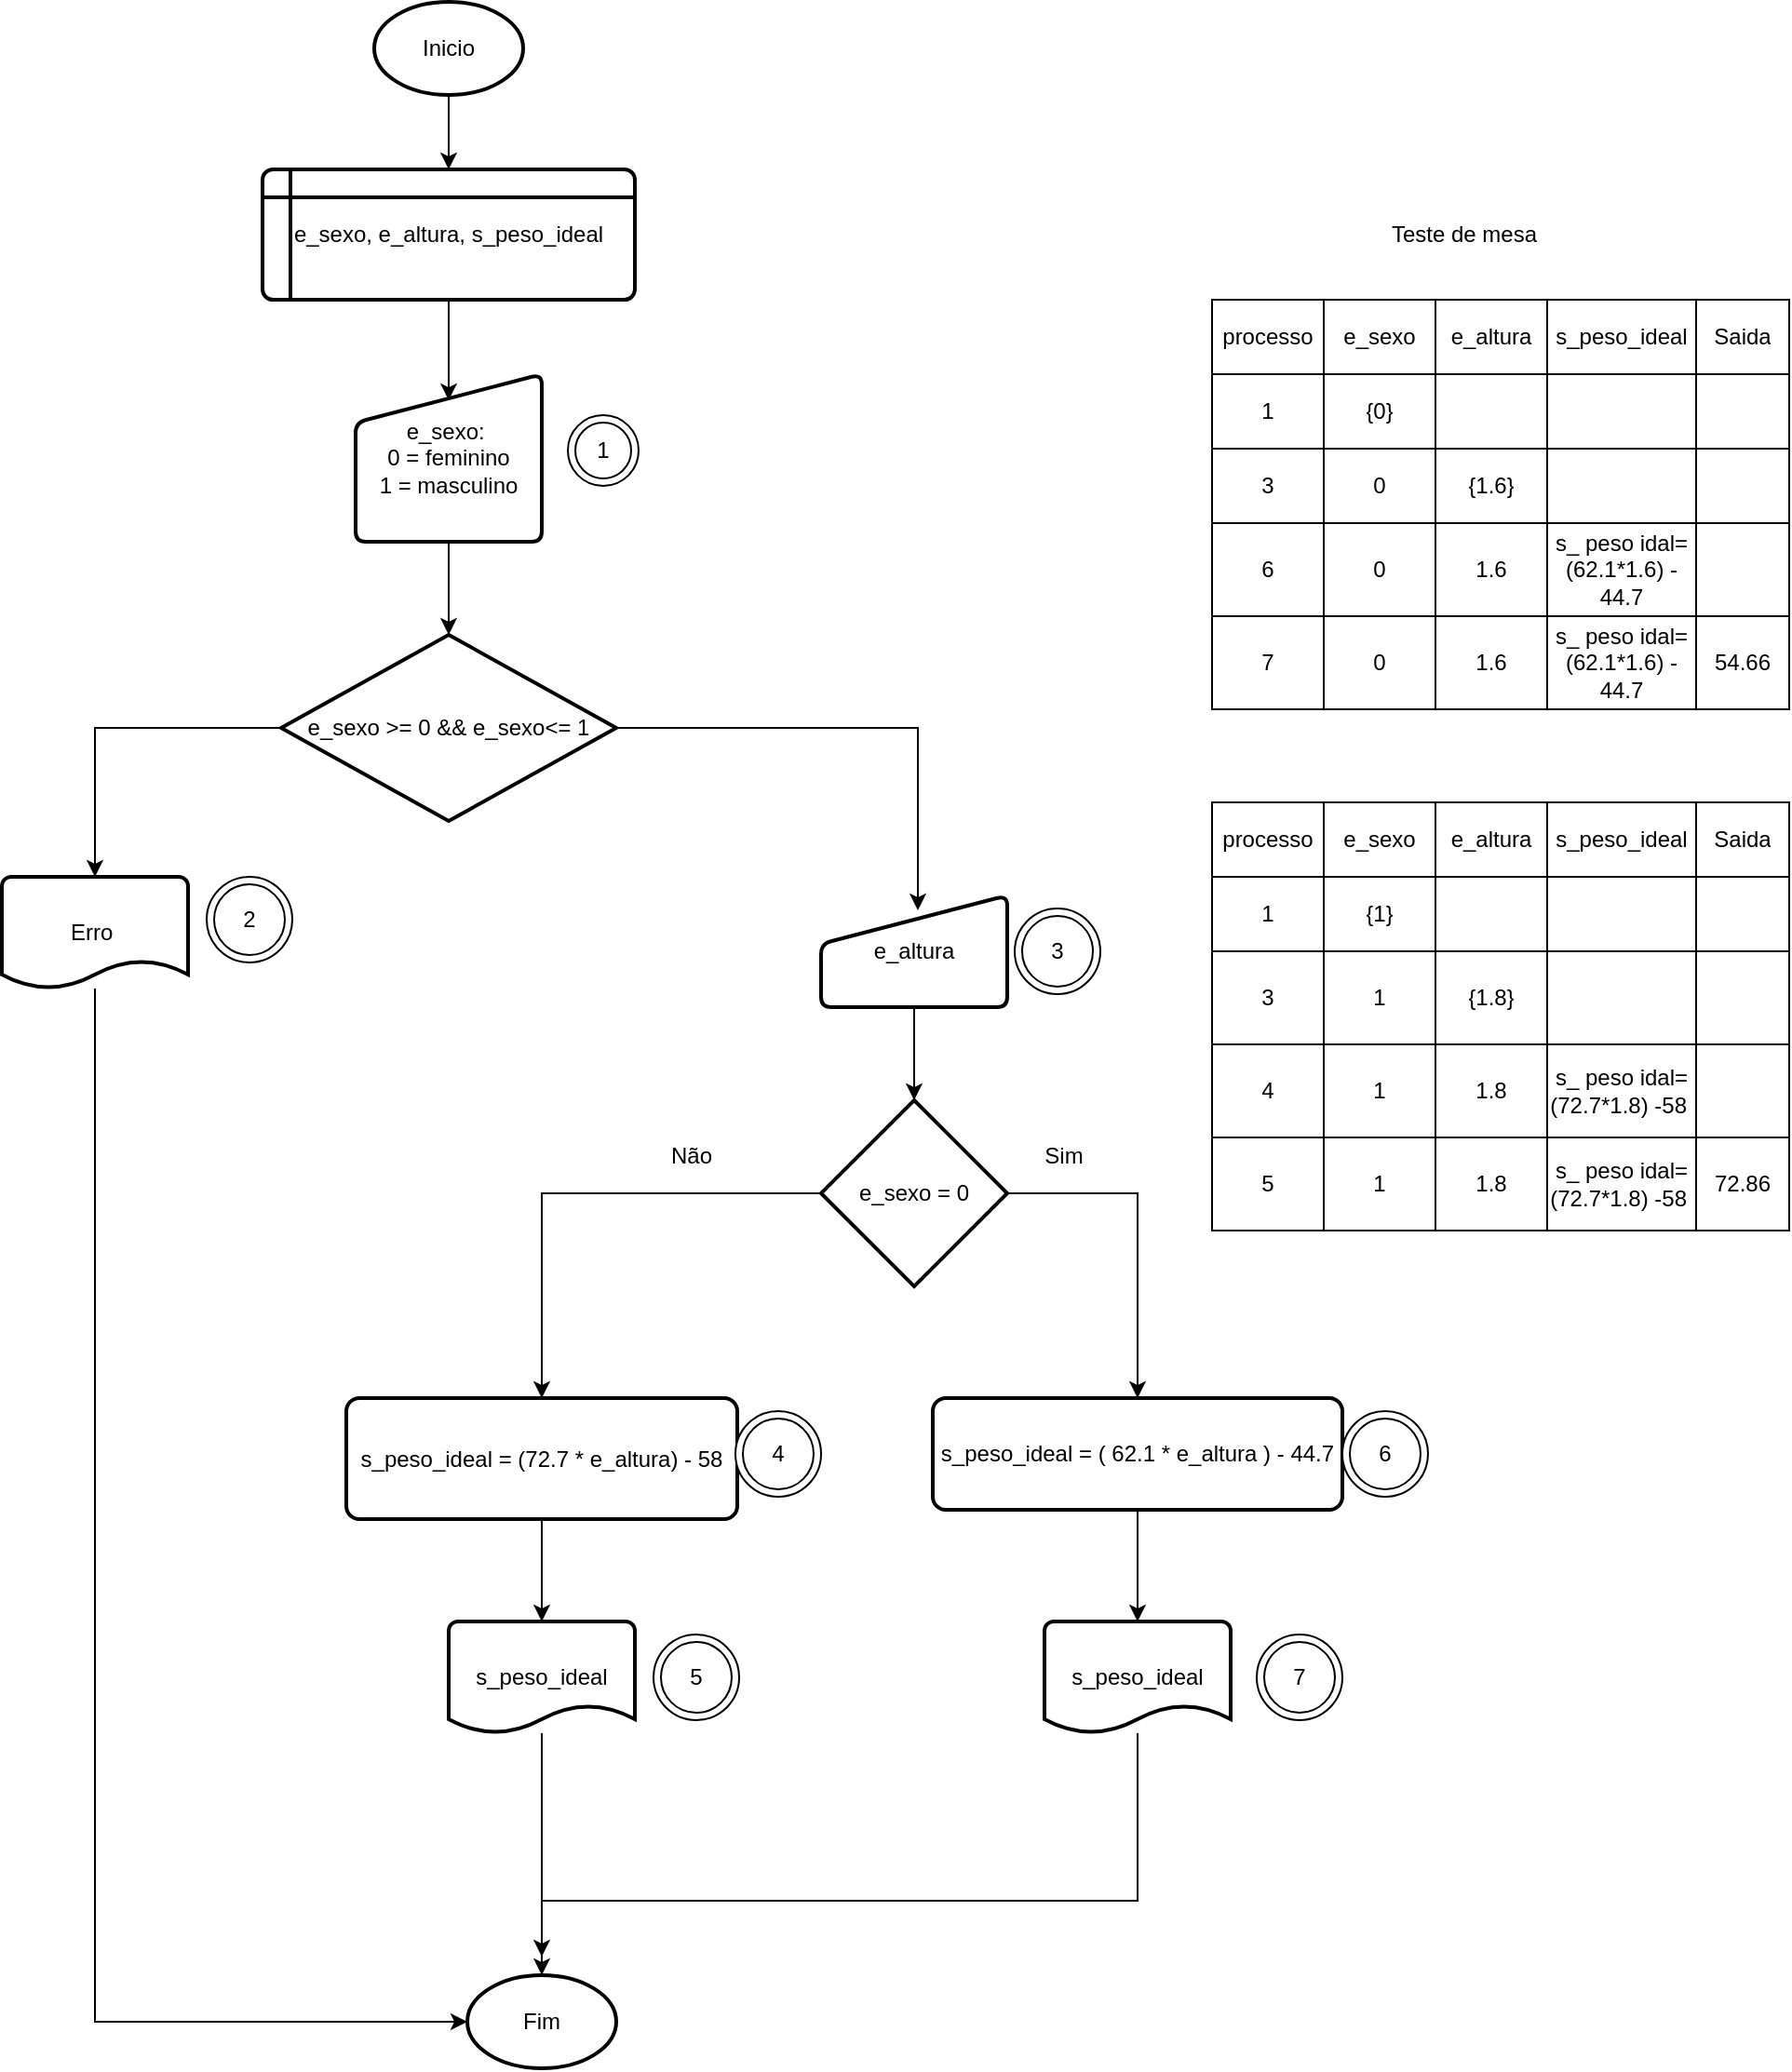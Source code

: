 <mxfile version="14.4.9" type="google"><diagram id="Y1JjXTAUffBN0IYpV8a0" name="Page-1"><mxGraphModel dx="782" dy="482" grid="1" gridSize="10" guides="1" tooltips="1" connect="1" arrows="1" fold="1" page="1" pageScale="1" pageWidth="827" pageHeight="1169" math="0" shadow="0"><root><mxCell id="0"/><mxCell id="1" parent="0"/><mxCell id="H_DdMYVCtJg5OXhMy3rH-3" style="edgeStyle=orthogonalEdgeStyle;rounded=0;orthogonalLoop=1;jettySize=auto;html=1;entryX=0.5;entryY=0;entryDx=0;entryDy=0;" parent="1" source="H_DdMYVCtJg5OXhMy3rH-1" target="H_DdMYVCtJg5OXhMy3rH-2" edge="1"><mxGeometry relative="1" as="geometry"/></mxCell><mxCell id="H_DdMYVCtJg5OXhMy3rH-1" value="&lt;font style=&quot;vertical-align: inherit&quot;&gt;&lt;font style=&quot;vertical-align: inherit&quot;&gt;Inicio&lt;/font&gt;&lt;/font&gt;" style="strokeWidth=2;html=1;shape=mxgraph.flowchart.start_1;whiteSpace=wrap;" parent="1" vertex="1"><mxGeometry x="230" y="20" width="80" height="50" as="geometry"/></mxCell><mxCell id="H_DdMYVCtJg5OXhMy3rH-24" style="edgeStyle=orthogonalEdgeStyle;rounded=0;orthogonalLoop=1;jettySize=auto;html=1;entryX=0.5;entryY=0.156;entryDx=0;entryDy=0;entryPerimeter=0;" parent="1" source="H_DdMYVCtJg5OXhMy3rH-2" target="H_DdMYVCtJg5OXhMy3rH-4" edge="1"><mxGeometry relative="1" as="geometry"/></mxCell><mxCell id="H_DdMYVCtJg5OXhMy3rH-2" value="&lt;font style=&quot;vertical-align: inherit&quot;&gt;&lt;font style=&quot;vertical-align: inherit&quot;&gt;e_sexo, e_altura, s_peso_ideal&lt;/font&gt;&lt;/font&gt;" style="shape=internalStorage;whiteSpace=wrap;html=1;dx=15;dy=15;rounded=1;arcSize=8;strokeWidth=2;" parent="1" vertex="1"><mxGeometry x="170" y="110" width="200" height="70" as="geometry"/></mxCell><mxCell id="H_DdMYVCtJg5OXhMy3rH-25" style="edgeStyle=orthogonalEdgeStyle;rounded=0;orthogonalLoop=1;jettySize=auto;html=1;entryX=0.5;entryY=0;entryDx=0;entryDy=0;entryPerimeter=0;" parent="1" source="H_DdMYVCtJg5OXhMy3rH-4" target="H_DdMYVCtJg5OXhMy3rH-7" edge="1"><mxGeometry relative="1" as="geometry"/></mxCell><mxCell id="H_DdMYVCtJg5OXhMy3rH-4" value="&lt;font style=&quot;vertical-align: inherit&quot;&gt;&lt;font style=&quot;vertical-align: inherit&quot;&gt;&lt;font style=&quot;vertical-align: inherit&quot;&gt;&lt;font style=&quot;vertical-align: inherit&quot;&gt;&lt;font style=&quot;vertical-align: inherit&quot;&gt;&lt;font style=&quot;vertical-align: inherit&quot;&gt;e_sexo:&amp;nbsp;&lt;br&gt;0 = feminino&lt;br&gt;1 = masculino&lt;br&gt;&lt;/font&gt;&lt;/font&gt;&lt;/font&gt;&lt;/font&gt;&lt;/font&gt;&lt;/font&gt;" style="html=1;strokeWidth=2;shape=manualInput;whiteSpace=wrap;rounded=1;size=26;arcSize=11;" parent="1" vertex="1"><mxGeometry x="220" y="220" width="100" height="90" as="geometry"/></mxCell><mxCell id="H_DdMYVCtJg5OXhMy3rH-11" style="edgeStyle=orthogonalEdgeStyle;rounded=0;orthogonalLoop=1;jettySize=auto;html=1;entryX=0.52;entryY=0.133;entryDx=0;entryDy=0;entryPerimeter=0;" parent="1" source="H_DdMYVCtJg5OXhMy3rH-7" target="H_DdMYVCtJg5OXhMy3rH-10" edge="1"><mxGeometry relative="1" as="geometry"/></mxCell><mxCell id="H_DdMYVCtJg5OXhMy3rH-26" style="edgeStyle=orthogonalEdgeStyle;rounded=0;orthogonalLoop=1;jettySize=auto;html=1;entryX=0.5;entryY=0;entryDx=0;entryDy=0;entryPerimeter=0;" parent="1" source="H_DdMYVCtJg5OXhMy3rH-7" target="H_DdMYVCtJg5OXhMy3rH-15" edge="1"><mxGeometry relative="1" as="geometry"/></mxCell><mxCell id="H_DdMYVCtJg5OXhMy3rH-7" value="&lt;font style=&quot;vertical-align: inherit&quot;&gt;&lt;font style=&quot;vertical-align: inherit&quot;&gt;e_sexo &amp;gt;= 0 &amp;amp;&amp;amp; e_sexo&amp;lt;= 1&lt;/font&gt;&lt;/font&gt;" style="strokeWidth=2;html=1;shape=mxgraph.flowchart.decision;whiteSpace=wrap;" parent="1" vertex="1"><mxGeometry x="180" y="360" width="180" height="100" as="geometry"/></mxCell><mxCell id="H_DdMYVCtJg5OXhMy3rH-20" style="edgeStyle=orthogonalEdgeStyle;rounded=0;orthogonalLoop=1;jettySize=auto;html=1;entryX=0.5;entryY=0;entryDx=0;entryDy=0;entryPerimeter=0;" parent="1" source="H_DdMYVCtJg5OXhMy3rH-10" target="H_DdMYVCtJg5OXhMy3rH-19" edge="1"><mxGeometry relative="1" as="geometry"/></mxCell><mxCell id="H_DdMYVCtJg5OXhMy3rH-10" value="&lt;font style=&quot;vertical-align: inherit&quot;&gt;&lt;font style=&quot;vertical-align: inherit&quot;&gt;e_altura&lt;/font&gt;&lt;/font&gt;" style="html=1;strokeWidth=2;shape=manualInput;whiteSpace=wrap;rounded=1;size=26;arcSize=11;" parent="1" vertex="1"><mxGeometry x="470" y="500" width="100" height="60" as="geometry"/></mxCell><mxCell id="H_DdMYVCtJg5OXhMy3rH-12" value="&lt;font style=&quot;vertical-align: inherit&quot;&gt;&lt;font style=&quot;vertical-align: inherit&quot;&gt;Sim&lt;/font&gt;&lt;/font&gt;" style="text;html=1;align=center;verticalAlign=middle;resizable=0;points=[];autosize=1;" parent="1" vertex="1"><mxGeometry x="580" y="630" width="40" height="20" as="geometry"/></mxCell><mxCell id="H_DdMYVCtJg5OXhMy3rH-17" style="edgeStyle=orthogonalEdgeStyle;rounded=0;orthogonalLoop=1;jettySize=auto;html=1;entryX=0;entryY=0.5;entryDx=0;entryDy=0;entryPerimeter=0;" parent="1" source="H_DdMYVCtJg5OXhMy3rH-15" target="H_DdMYVCtJg5OXhMy3rH-16" edge="1"><mxGeometry relative="1" as="geometry"><Array as="points"><mxPoint x="80" y="1105"/></Array></mxGeometry></mxCell><mxCell id="H_DdMYVCtJg5OXhMy3rH-15" value="&lt;font style=&quot;vertical-align: inherit&quot;&gt;&lt;font style=&quot;vertical-align: inherit&quot;&gt;Erro&amp;nbsp;&lt;/font&gt;&lt;/font&gt;" style="strokeWidth=2;html=1;shape=mxgraph.flowchart.document2;whiteSpace=wrap;size=0.25;" parent="1" vertex="1"><mxGeometry x="30" y="490" width="100" height="60" as="geometry"/></mxCell><mxCell id="H_DdMYVCtJg5OXhMy3rH-16" value="&lt;font style=&quot;vertical-align: inherit&quot;&gt;&lt;font style=&quot;vertical-align: inherit&quot;&gt;Fim&lt;/font&gt;&lt;/font&gt;" style="strokeWidth=2;html=1;shape=mxgraph.flowchart.start_1;whiteSpace=wrap;" parent="1" vertex="1"><mxGeometry x="280" y="1080" width="80" height="50" as="geometry"/></mxCell><mxCell id="H_DdMYVCtJg5OXhMy3rH-23" style="edgeStyle=orthogonalEdgeStyle;rounded=0;orthogonalLoop=1;jettySize=auto;html=1;" parent="1" source="H_DdMYVCtJg5OXhMy3rH-18" target="H_DdMYVCtJg5OXhMy3rH-22" edge="1"><mxGeometry relative="1" as="geometry"/></mxCell><mxCell id="H_DdMYVCtJg5OXhMy3rH-18" value="&lt;font style=&quot;vertical-align: inherit&quot;&gt;&lt;font style=&quot;vertical-align: inherit&quot;&gt;s_peso_ideal = ( 62.1 * e_altura ) - 44.7&lt;/font&gt;&lt;/font&gt;" style="rounded=1;whiteSpace=wrap;html=1;absoluteArcSize=1;arcSize=14;strokeWidth=2;" parent="1" vertex="1"><mxGeometry x="530" y="770" width="220" height="60" as="geometry"/></mxCell><mxCell id="H_DdMYVCtJg5OXhMy3rH-21" style="edgeStyle=orthogonalEdgeStyle;rounded=0;orthogonalLoop=1;jettySize=auto;html=1;entryX=0.5;entryY=0;entryDx=0;entryDy=0;" parent="1" source="H_DdMYVCtJg5OXhMy3rH-19" target="H_DdMYVCtJg5OXhMy3rH-18" edge="1"><mxGeometry relative="1" as="geometry"><Array as="points"><mxPoint x="640" y="660"/></Array></mxGeometry></mxCell><mxCell id="H_DdMYVCtJg5OXhMy3rH-29" style="edgeStyle=orthogonalEdgeStyle;rounded=0;orthogonalLoop=1;jettySize=auto;html=1;" parent="1" source="H_DdMYVCtJg5OXhMy3rH-19" target="H_DdMYVCtJg5OXhMy3rH-28" edge="1"><mxGeometry relative="1" as="geometry"/></mxCell><mxCell id="H_DdMYVCtJg5OXhMy3rH-19" value="&lt;font style=&quot;vertical-align: inherit&quot;&gt;&lt;font style=&quot;vertical-align: inherit&quot;&gt;e_sexo = 0&lt;/font&gt;&lt;/font&gt;" style="strokeWidth=2;html=1;shape=mxgraph.flowchart.decision;whiteSpace=wrap;" parent="1" vertex="1"><mxGeometry x="470" y="610" width="100" height="100" as="geometry"/></mxCell><mxCell id="H_DdMYVCtJg5OXhMy3rH-27" style="edgeStyle=orthogonalEdgeStyle;rounded=0;orthogonalLoop=1;jettySize=auto;html=1;entryX=0.5;entryY=0;entryDx=0;entryDy=0;entryPerimeter=0;" parent="1" source="H_DdMYVCtJg5OXhMy3rH-22" target="H_DdMYVCtJg5OXhMy3rH-16" edge="1"><mxGeometry relative="1" as="geometry"><Array as="points"><mxPoint x="640" y="1040"/><mxPoint x="320" y="1040"/></Array></mxGeometry></mxCell><mxCell id="H_DdMYVCtJg5OXhMy3rH-22" value="&lt;font style=&quot;vertical-align: inherit&quot;&gt;&lt;font style=&quot;vertical-align: inherit&quot;&gt;s_peso_ideal&lt;/font&gt;&lt;/font&gt;" style="strokeWidth=2;html=1;shape=mxgraph.flowchart.document2;whiteSpace=wrap;size=0.25;" parent="1" vertex="1"><mxGeometry x="590" y="890" width="100" height="60" as="geometry"/></mxCell><mxCell id="H_DdMYVCtJg5OXhMy3rH-31" style="edgeStyle=orthogonalEdgeStyle;rounded=0;orthogonalLoop=1;jettySize=auto;html=1;" parent="1" source="H_DdMYVCtJg5OXhMy3rH-28" target="H_DdMYVCtJg5OXhMy3rH-30" edge="1"><mxGeometry relative="1" as="geometry"/></mxCell><mxCell id="H_DdMYVCtJg5OXhMy3rH-28" value="&lt;font style=&quot;vertical-align: inherit&quot;&gt;&lt;font style=&quot;vertical-align: inherit&quot;&gt;s_peso_ideal = (72.7 * e_altura) - 58&lt;/font&gt;&lt;/font&gt;" style="rounded=1;whiteSpace=wrap;html=1;absoluteArcSize=1;arcSize=14;strokeWidth=2;" parent="1" vertex="1"><mxGeometry x="215" y="770" width="210" height="65" as="geometry"/></mxCell><mxCell id="H_DdMYVCtJg5OXhMy3rH-32" style="edgeStyle=orthogonalEdgeStyle;rounded=0;orthogonalLoop=1;jettySize=auto;html=1;" parent="1" source="H_DdMYVCtJg5OXhMy3rH-30" edge="1"><mxGeometry relative="1" as="geometry"><mxPoint x="320" y="1070" as="targetPoint"/></mxGeometry></mxCell><mxCell id="H_DdMYVCtJg5OXhMy3rH-30" value="&lt;font style=&quot;vertical-align: inherit&quot;&gt;&lt;font style=&quot;vertical-align: inherit&quot;&gt;s_peso_ideal&lt;/font&gt;&lt;/font&gt;" style="strokeWidth=2;html=1;shape=mxgraph.flowchart.document2;whiteSpace=wrap;size=0.25;" parent="1" vertex="1"><mxGeometry x="270" y="890" width="100" height="60" as="geometry"/></mxCell><mxCell id="H_DdMYVCtJg5OXhMy3rH-33" value="&lt;font style=&quot;vertical-align: inherit&quot;&gt;&lt;font style=&quot;vertical-align: inherit&quot;&gt;1&lt;/font&gt;&lt;/font&gt;" style="ellipse;shape=doubleEllipse;whiteSpace=wrap;html=1;aspect=fixed;" parent="1" vertex="1"><mxGeometry x="334" y="242" width="38" height="38" as="geometry"/></mxCell><mxCell id="H_DdMYVCtJg5OXhMy3rH-34" value="&lt;font style=&quot;vertical-align: inherit&quot;&gt;&lt;font style=&quot;vertical-align: inherit&quot;&gt;2&lt;/font&gt;&lt;/font&gt;" style="ellipse;shape=doubleEllipse;whiteSpace=wrap;html=1;aspect=fixed;" parent="1" vertex="1"><mxGeometry x="140" y="490" width="46" height="46" as="geometry"/></mxCell><mxCell id="H_DdMYVCtJg5OXhMy3rH-35" value="&lt;font style=&quot;vertical-align: inherit&quot;&gt;&lt;font style=&quot;vertical-align: inherit&quot;&gt;3&lt;/font&gt;&lt;/font&gt;" style="ellipse;shape=doubleEllipse;whiteSpace=wrap;html=1;aspect=fixed;" parent="1" vertex="1"><mxGeometry x="574" y="507" width="46" height="46" as="geometry"/></mxCell><mxCell id="H_DdMYVCtJg5OXhMy3rH-36" value="&lt;font style=&quot;vertical-align: inherit&quot;&gt;&lt;font style=&quot;vertical-align: inherit&quot;&gt;4&lt;/font&gt;&lt;/font&gt;" style="ellipse;shape=doubleEllipse;whiteSpace=wrap;html=1;aspect=fixed;" parent="1" vertex="1"><mxGeometry x="424" y="777" width="46" height="46" as="geometry"/></mxCell><mxCell id="H_DdMYVCtJg5OXhMy3rH-37" value="&lt;font style=&quot;vertical-align: inherit&quot;&gt;&lt;font style=&quot;vertical-align: inherit&quot;&gt;6&lt;/font&gt;&lt;/font&gt;" style="ellipse;shape=doubleEllipse;whiteSpace=wrap;html=1;aspect=fixed;" parent="1" vertex="1"><mxGeometry x="750" y="777" width="46" height="46" as="geometry"/></mxCell><mxCell id="H_DdMYVCtJg5OXhMy3rH-38" value="7" style="ellipse;shape=doubleEllipse;whiteSpace=wrap;html=1;aspect=fixed;" parent="1" vertex="1"><mxGeometry x="704" y="897" width="46" height="46" as="geometry"/></mxCell><mxCell id="H_DdMYVCtJg5OXhMy3rH-39" value="&lt;font style=&quot;vertical-align: inherit&quot;&gt;&lt;font style=&quot;vertical-align: inherit&quot;&gt;5&lt;/font&gt;&lt;/font&gt;" style="ellipse;shape=doubleEllipse;whiteSpace=wrap;html=1;aspect=fixed;" parent="1" vertex="1"><mxGeometry x="380" y="897" width="46" height="46" as="geometry"/></mxCell><mxCell id="H_DdMYVCtJg5OXhMy3rH-40" value="" style="shape=table;html=1;whiteSpace=wrap;startSize=0;container=1;collapsible=0;childLayout=tableLayout;" parent="1" vertex="1"><mxGeometry x="680" y="180" width="310" height="220" as="geometry"/></mxCell><mxCell id="H_DdMYVCtJg5OXhMy3rH-41" value="" style="shape=partialRectangle;html=1;whiteSpace=wrap;collapsible=0;dropTarget=0;pointerEvents=0;fillColor=none;top=0;left=0;bottom=0;right=0;points=[[0,0.5],[1,0.5]];portConstraint=eastwest;" parent="H_DdMYVCtJg5OXhMy3rH-40" vertex="1"><mxGeometry width="310" height="40" as="geometry"/></mxCell><mxCell id="H_DdMYVCtJg5OXhMy3rH-42" value="processo" style="shape=partialRectangle;html=1;whiteSpace=wrap;connectable=0;overflow=hidden;fillColor=none;top=0;left=0;bottom=0;right=0;" parent="H_DdMYVCtJg5OXhMy3rH-41" vertex="1"><mxGeometry width="60" height="40" as="geometry"/></mxCell><mxCell id="H_DdMYVCtJg5OXhMy3rH-43" value="e_sexo" style="shape=partialRectangle;html=1;whiteSpace=wrap;connectable=0;overflow=hidden;fillColor=none;top=0;left=0;bottom=0;right=0;" parent="H_DdMYVCtJg5OXhMy3rH-41" vertex="1"><mxGeometry x="60" width="60" height="40" as="geometry"/></mxCell><mxCell id="H_DdMYVCtJg5OXhMy3rH-44" value="e_altura" style="shape=partialRectangle;html=1;whiteSpace=wrap;connectable=0;overflow=hidden;fillColor=none;top=0;left=0;bottom=0;right=0;" parent="H_DdMYVCtJg5OXhMy3rH-41" vertex="1"><mxGeometry x="120" width="60" height="40" as="geometry"/></mxCell><mxCell id="H_DdMYVCtJg5OXhMy3rH-45" value="s_peso_ideal" style="shape=partialRectangle;html=1;whiteSpace=wrap;connectable=0;overflow=hidden;fillColor=none;top=0;left=0;bottom=0;right=0;" parent="H_DdMYVCtJg5OXhMy3rH-41" vertex="1"><mxGeometry x="180" width="80" height="40" as="geometry"/></mxCell><mxCell id="H_DdMYVCtJg5OXhMy3rH-46" value="Saida" style="shape=partialRectangle;html=1;whiteSpace=wrap;connectable=0;overflow=hidden;fillColor=none;top=0;left=0;bottom=0;right=0;" parent="H_DdMYVCtJg5OXhMy3rH-41" vertex="1"><mxGeometry x="260" width="50" height="40" as="geometry"/></mxCell><mxCell id="H_DdMYVCtJg5OXhMy3rH-47" value="" style="shape=partialRectangle;html=1;whiteSpace=wrap;collapsible=0;dropTarget=0;pointerEvents=0;fillColor=none;top=0;left=0;bottom=0;right=0;points=[[0,0.5],[1,0.5]];portConstraint=eastwest;" parent="H_DdMYVCtJg5OXhMy3rH-40" vertex="1"><mxGeometry y="40" width="310" height="40" as="geometry"/></mxCell><mxCell id="H_DdMYVCtJg5OXhMy3rH-48" value="1" style="shape=partialRectangle;html=1;whiteSpace=wrap;connectable=0;overflow=hidden;fillColor=none;top=0;left=0;bottom=0;right=0;" parent="H_DdMYVCtJg5OXhMy3rH-47" vertex="1"><mxGeometry width="60" height="40" as="geometry"/></mxCell><mxCell id="H_DdMYVCtJg5OXhMy3rH-49" value="{0}" style="shape=partialRectangle;html=1;whiteSpace=wrap;connectable=0;overflow=hidden;fillColor=none;top=0;left=0;bottom=0;right=0;" parent="H_DdMYVCtJg5OXhMy3rH-47" vertex="1"><mxGeometry x="60" width="60" height="40" as="geometry"/></mxCell><mxCell id="H_DdMYVCtJg5OXhMy3rH-50" value="" style="shape=partialRectangle;html=1;whiteSpace=wrap;connectable=0;overflow=hidden;fillColor=none;top=0;left=0;bottom=0;right=0;" parent="H_DdMYVCtJg5OXhMy3rH-47" vertex="1"><mxGeometry x="120" width="60" height="40" as="geometry"/></mxCell><mxCell id="H_DdMYVCtJg5OXhMy3rH-51" value="" style="shape=partialRectangle;html=1;whiteSpace=wrap;connectable=0;overflow=hidden;fillColor=none;top=0;left=0;bottom=0;right=0;" parent="H_DdMYVCtJg5OXhMy3rH-47" vertex="1"><mxGeometry x="180" width="80" height="40" as="geometry"/></mxCell><mxCell id="H_DdMYVCtJg5OXhMy3rH-52" value="" style="shape=partialRectangle;html=1;whiteSpace=wrap;connectable=0;overflow=hidden;fillColor=none;top=0;left=0;bottom=0;right=0;" parent="H_DdMYVCtJg5OXhMy3rH-47" vertex="1"><mxGeometry x="260" width="50" height="40" as="geometry"/></mxCell><mxCell id="H_DdMYVCtJg5OXhMy3rH-53" value="" style="shape=partialRectangle;html=1;whiteSpace=wrap;collapsible=0;dropTarget=0;pointerEvents=0;fillColor=none;top=0;left=0;bottom=0;right=0;points=[[0,0.5],[1,0.5]];portConstraint=eastwest;" parent="H_DdMYVCtJg5OXhMy3rH-40" vertex="1"><mxGeometry y="80" width="310" height="40" as="geometry"/></mxCell><mxCell id="H_DdMYVCtJg5OXhMy3rH-54" value="3" style="shape=partialRectangle;html=1;whiteSpace=wrap;connectable=0;overflow=hidden;fillColor=none;top=0;left=0;bottom=0;right=0;" parent="H_DdMYVCtJg5OXhMy3rH-53" vertex="1"><mxGeometry width="60" height="40" as="geometry"/></mxCell><mxCell id="H_DdMYVCtJg5OXhMy3rH-55" value="0" style="shape=partialRectangle;html=1;whiteSpace=wrap;connectable=0;overflow=hidden;fillColor=none;top=0;left=0;bottom=0;right=0;" parent="H_DdMYVCtJg5OXhMy3rH-53" vertex="1"><mxGeometry x="60" width="60" height="40" as="geometry"/></mxCell><mxCell id="H_DdMYVCtJg5OXhMy3rH-56" value="{1.6}" style="shape=partialRectangle;html=1;whiteSpace=wrap;connectable=0;overflow=hidden;fillColor=none;top=0;left=0;bottom=0;right=0;" parent="H_DdMYVCtJg5OXhMy3rH-53" vertex="1"><mxGeometry x="120" width="60" height="40" as="geometry"/></mxCell><mxCell id="H_DdMYVCtJg5OXhMy3rH-57" value="" style="shape=partialRectangle;html=1;whiteSpace=wrap;connectable=0;overflow=hidden;fillColor=none;top=0;left=0;bottom=0;right=0;" parent="H_DdMYVCtJg5OXhMy3rH-53" vertex="1"><mxGeometry x="180" width="80" height="40" as="geometry"/></mxCell><mxCell id="H_DdMYVCtJg5OXhMy3rH-58" value="" style="shape=partialRectangle;html=1;whiteSpace=wrap;connectable=0;overflow=hidden;fillColor=none;top=0;left=0;bottom=0;right=0;" parent="H_DdMYVCtJg5OXhMy3rH-53" vertex="1"><mxGeometry x="260" width="50" height="40" as="geometry"/></mxCell><mxCell id="H_DdMYVCtJg5OXhMy3rH-59" value="" style="shape=partialRectangle;html=1;whiteSpace=wrap;collapsible=0;dropTarget=0;pointerEvents=0;fillColor=none;top=0;left=0;bottom=0;right=0;points=[[0,0.5],[1,0.5]];portConstraint=eastwest;" parent="H_DdMYVCtJg5OXhMy3rH-40" vertex="1"><mxGeometry y="120" width="310" height="50" as="geometry"/></mxCell><mxCell id="H_DdMYVCtJg5OXhMy3rH-60" value="6" style="shape=partialRectangle;html=1;whiteSpace=wrap;connectable=0;overflow=hidden;fillColor=none;top=0;left=0;bottom=0;right=0;" parent="H_DdMYVCtJg5OXhMy3rH-59" vertex="1"><mxGeometry width="60" height="50" as="geometry"/></mxCell><mxCell id="H_DdMYVCtJg5OXhMy3rH-61" value="0" style="shape=partialRectangle;html=1;whiteSpace=wrap;connectable=0;overflow=hidden;fillColor=none;top=0;left=0;bottom=0;right=0;" parent="H_DdMYVCtJg5OXhMy3rH-59" vertex="1"><mxGeometry x="60" width="60" height="50" as="geometry"/></mxCell><mxCell id="H_DdMYVCtJg5OXhMy3rH-62" value="1.6" style="shape=partialRectangle;html=1;whiteSpace=wrap;connectable=0;overflow=hidden;fillColor=none;top=0;left=0;bottom=0;right=0;" parent="H_DdMYVCtJg5OXhMy3rH-59" vertex="1"><mxGeometry x="120" width="60" height="50" as="geometry"/></mxCell><mxCell id="H_DdMYVCtJg5OXhMy3rH-63" value="s_ peso idal= (62.1*1.6) - 44.7" style="shape=partialRectangle;html=1;whiteSpace=wrap;connectable=0;overflow=hidden;fillColor=none;top=0;left=0;bottom=0;right=0;" parent="H_DdMYVCtJg5OXhMy3rH-59" vertex="1"><mxGeometry x="180" width="80" height="50" as="geometry"/></mxCell><mxCell id="H_DdMYVCtJg5OXhMy3rH-64" value="" style="shape=partialRectangle;html=1;whiteSpace=wrap;connectable=0;overflow=hidden;fillColor=none;top=0;left=0;bottom=0;right=0;" parent="H_DdMYVCtJg5OXhMy3rH-59" vertex="1"><mxGeometry x="260" width="50" height="50" as="geometry"/></mxCell><mxCell id="H_DdMYVCtJg5OXhMy3rH-65" value="" style="shape=partialRectangle;html=1;whiteSpace=wrap;collapsible=0;dropTarget=0;pointerEvents=0;fillColor=none;top=0;left=0;bottom=0;right=0;points=[[0,0.5],[1,0.5]];portConstraint=eastwest;" parent="H_DdMYVCtJg5OXhMy3rH-40" vertex="1"><mxGeometry y="170" width="310" height="50" as="geometry"/></mxCell><mxCell id="H_DdMYVCtJg5OXhMy3rH-66" value="7" style="shape=partialRectangle;html=1;whiteSpace=wrap;connectable=0;overflow=hidden;fillColor=none;top=0;left=0;bottom=0;right=0;" parent="H_DdMYVCtJg5OXhMy3rH-65" vertex="1"><mxGeometry width="60" height="50" as="geometry"/></mxCell><mxCell id="H_DdMYVCtJg5OXhMy3rH-67" value="0" style="shape=partialRectangle;html=1;whiteSpace=wrap;connectable=0;overflow=hidden;fillColor=none;top=0;left=0;bottom=0;right=0;" parent="H_DdMYVCtJg5OXhMy3rH-65" vertex="1"><mxGeometry x="60" width="60" height="50" as="geometry"/></mxCell><mxCell id="H_DdMYVCtJg5OXhMy3rH-68" value="1.6" style="shape=partialRectangle;html=1;whiteSpace=wrap;connectable=0;overflow=hidden;fillColor=none;top=0;left=0;bottom=0;right=0;" parent="H_DdMYVCtJg5OXhMy3rH-65" vertex="1"><mxGeometry x="120" width="60" height="50" as="geometry"/></mxCell><mxCell id="H_DdMYVCtJg5OXhMy3rH-69" value="" style="shape=partialRectangle;html=1;whiteSpace=wrap;connectable=0;overflow=hidden;fillColor=none;top=0;left=0;bottom=0;right=0;" parent="H_DdMYVCtJg5OXhMy3rH-65" vertex="1"><mxGeometry x="180" width="80" height="50" as="geometry"/></mxCell><mxCell id="H_DdMYVCtJg5OXhMy3rH-70" value="54.66" style="shape=partialRectangle;html=1;whiteSpace=wrap;connectable=0;overflow=hidden;fillColor=none;top=0;left=0;bottom=0;right=0;" parent="H_DdMYVCtJg5OXhMy3rH-65" vertex="1"><mxGeometry x="260" width="50" height="50" as="geometry"/></mxCell><mxCell id="H_DdMYVCtJg5OXhMy3rH-71" value="Teste de mesa" style="text;html=1;align=center;verticalAlign=middle;resizable=0;points=[];autosize=1;" parent="1" vertex="1"><mxGeometry x="770" y="135" width="90" height="20" as="geometry"/></mxCell><mxCell id="H_DdMYVCtJg5OXhMy3rH-79" value="s_ peso idal= (62.1*1.6) - 44.7" style="shape=partialRectangle;html=1;whiteSpace=wrap;connectable=0;overflow=hidden;fillColor=none;top=0;left=0;bottom=0;right=0;" parent="1" vertex="1"><mxGeometry x="860" y="350" width="80" height="50" as="geometry"/></mxCell><mxCell id="c863dWzFt4c9nwig1bb3-32" value="" style="shape=table;html=1;whiteSpace=wrap;startSize=0;container=1;collapsible=0;childLayout=tableLayout;" parent="1" vertex="1"><mxGeometry x="680" y="450" width="310" height="230" as="geometry"/></mxCell><mxCell id="c863dWzFt4c9nwig1bb3-33" value="" style="shape=partialRectangle;html=1;whiteSpace=wrap;collapsible=0;dropTarget=0;pointerEvents=0;fillColor=none;top=0;left=0;bottom=0;right=0;points=[[0,0.5],[1,0.5]];portConstraint=eastwest;" parent="c863dWzFt4c9nwig1bb3-32" vertex="1"><mxGeometry width="310" height="40" as="geometry"/></mxCell><mxCell id="c863dWzFt4c9nwig1bb3-34" value="processo" style="shape=partialRectangle;html=1;whiteSpace=wrap;connectable=0;overflow=hidden;fillColor=none;top=0;left=0;bottom=0;right=0;" parent="c863dWzFt4c9nwig1bb3-33" vertex="1"><mxGeometry width="60" height="40" as="geometry"/></mxCell><mxCell id="c863dWzFt4c9nwig1bb3-35" value="e_sexo" style="shape=partialRectangle;html=1;whiteSpace=wrap;connectable=0;overflow=hidden;fillColor=none;top=0;left=0;bottom=0;right=0;" parent="c863dWzFt4c9nwig1bb3-33" vertex="1"><mxGeometry x="60" width="60" height="40" as="geometry"/></mxCell><mxCell id="c863dWzFt4c9nwig1bb3-36" value="e_altura" style="shape=partialRectangle;html=1;whiteSpace=wrap;connectable=0;overflow=hidden;fillColor=none;top=0;left=0;bottom=0;right=0;" parent="c863dWzFt4c9nwig1bb3-33" vertex="1"><mxGeometry x="120" width="60" height="40" as="geometry"/></mxCell><mxCell id="c863dWzFt4c9nwig1bb3-37" value="s_peso_ideal" style="shape=partialRectangle;html=1;whiteSpace=wrap;connectable=0;overflow=hidden;fillColor=none;top=0;left=0;bottom=0;right=0;" parent="c863dWzFt4c9nwig1bb3-33" vertex="1"><mxGeometry x="180" width="80" height="40" as="geometry"/></mxCell><mxCell id="c863dWzFt4c9nwig1bb3-38" value="Saida" style="shape=partialRectangle;html=1;whiteSpace=wrap;connectable=0;overflow=hidden;fillColor=none;top=0;left=0;bottom=0;right=0;" parent="c863dWzFt4c9nwig1bb3-33" vertex="1"><mxGeometry x="260" width="50" height="40" as="geometry"/></mxCell><mxCell id="c863dWzFt4c9nwig1bb3-39" value="" style="shape=partialRectangle;html=1;whiteSpace=wrap;collapsible=0;dropTarget=0;pointerEvents=0;fillColor=none;top=0;left=0;bottom=0;right=0;points=[[0,0.5],[1,0.5]];portConstraint=eastwest;" parent="c863dWzFt4c9nwig1bb3-32" vertex="1"><mxGeometry y="40" width="310" height="40" as="geometry"/></mxCell><mxCell id="c863dWzFt4c9nwig1bb3-40" value="1" style="shape=partialRectangle;html=1;whiteSpace=wrap;connectable=0;overflow=hidden;fillColor=none;top=0;left=0;bottom=0;right=0;" parent="c863dWzFt4c9nwig1bb3-39" vertex="1"><mxGeometry width="60" height="40" as="geometry"/></mxCell><mxCell id="c863dWzFt4c9nwig1bb3-41" value="{1}" style="shape=partialRectangle;html=1;whiteSpace=wrap;connectable=0;overflow=hidden;fillColor=none;top=0;left=0;bottom=0;right=0;" parent="c863dWzFt4c9nwig1bb3-39" vertex="1"><mxGeometry x="60" width="60" height="40" as="geometry"/></mxCell><mxCell id="c863dWzFt4c9nwig1bb3-42" value="" style="shape=partialRectangle;html=1;whiteSpace=wrap;connectable=0;overflow=hidden;fillColor=none;top=0;left=0;bottom=0;right=0;" parent="c863dWzFt4c9nwig1bb3-39" vertex="1"><mxGeometry x="120" width="60" height="40" as="geometry"/></mxCell><mxCell id="c863dWzFt4c9nwig1bb3-43" value="" style="shape=partialRectangle;html=1;whiteSpace=wrap;connectable=0;overflow=hidden;fillColor=none;top=0;left=0;bottom=0;right=0;" parent="c863dWzFt4c9nwig1bb3-39" vertex="1"><mxGeometry x="180" width="80" height="40" as="geometry"/></mxCell><mxCell id="c863dWzFt4c9nwig1bb3-44" value="" style="shape=partialRectangle;html=1;whiteSpace=wrap;connectable=0;overflow=hidden;fillColor=none;top=0;left=0;bottom=0;right=0;" parent="c863dWzFt4c9nwig1bb3-39" vertex="1"><mxGeometry x="260" width="50" height="40" as="geometry"/></mxCell><mxCell id="c863dWzFt4c9nwig1bb3-45" value="" style="shape=partialRectangle;html=1;whiteSpace=wrap;collapsible=0;dropTarget=0;pointerEvents=0;fillColor=none;top=0;left=0;bottom=0;right=0;points=[[0,0.5],[1,0.5]];portConstraint=eastwest;" parent="c863dWzFt4c9nwig1bb3-32" vertex="1"><mxGeometry y="80" width="310" height="50" as="geometry"/></mxCell><mxCell id="c863dWzFt4c9nwig1bb3-46" value="3" style="shape=partialRectangle;html=1;whiteSpace=wrap;connectable=0;overflow=hidden;fillColor=none;top=0;left=0;bottom=0;right=0;" parent="c863dWzFt4c9nwig1bb3-45" vertex="1"><mxGeometry width="60" height="50" as="geometry"/></mxCell><mxCell id="c863dWzFt4c9nwig1bb3-47" value="1" style="shape=partialRectangle;html=1;whiteSpace=wrap;connectable=0;overflow=hidden;fillColor=none;top=0;left=0;bottom=0;right=0;" parent="c863dWzFt4c9nwig1bb3-45" vertex="1"><mxGeometry x="60" width="60" height="50" as="geometry"/></mxCell><mxCell id="c863dWzFt4c9nwig1bb3-48" value="{1.8}" style="shape=partialRectangle;html=1;whiteSpace=wrap;connectable=0;overflow=hidden;fillColor=none;top=0;left=0;bottom=0;right=0;" parent="c863dWzFt4c9nwig1bb3-45" vertex="1"><mxGeometry x="120" width="60" height="50" as="geometry"/></mxCell><mxCell id="c863dWzFt4c9nwig1bb3-49" value="" style="shape=partialRectangle;html=1;whiteSpace=wrap;connectable=0;overflow=hidden;fillColor=none;top=0;left=0;bottom=0;right=0;" parent="c863dWzFt4c9nwig1bb3-45" vertex="1"><mxGeometry x="180" width="80" height="50" as="geometry"/></mxCell><mxCell id="c863dWzFt4c9nwig1bb3-50" value="" style="shape=partialRectangle;html=1;whiteSpace=wrap;connectable=0;overflow=hidden;fillColor=none;top=0;left=0;bottom=0;right=0;" parent="c863dWzFt4c9nwig1bb3-45" vertex="1"><mxGeometry x="260" width="50" height="50" as="geometry"/></mxCell><mxCell id="c863dWzFt4c9nwig1bb3-51" value="" style="shape=partialRectangle;html=1;whiteSpace=wrap;collapsible=0;dropTarget=0;pointerEvents=0;fillColor=none;top=0;left=0;bottom=0;right=0;points=[[0,0.5],[1,0.5]];portConstraint=eastwest;" parent="c863dWzFt4c9nwig1bb3-32" vertex="1"><mxGeometry y="130" width="310" height="50" as="geometry"/></mxCell><mxCell id="c863dWzFt4c9nwig1bb3-52" value="4" style="shape=partialRectangle;html=1;whiteSpace=wrap;connectable=0;overflow=hidden;fillColor=none;top=0;left=0;bottom=0;right=0;" parent="c863dWzFt4c9nwig1bb3-51" vertex="1"><mxGeometry width="60" height="50" as="geometry"/></mxCell><mxCell id="c863dWzFt4c9nwig1bb3-53" value="1" style="shape=partialRectangle;html=1;whiteSpace=wrap;connectable=0;overflow=hidden;fillColor=none;top=0;left=0;bottom=0;right=0;" parent="c863dWzFt4c9nwig1bb3-51" vertex="1"><mxGeometry x="60" width="60" height="50" as="geometry"/></mxCell><mxCell id="c863dWzFt4c9nwig1bb3-54" value="1.8" style="shape=partialRectangle;html=1;whiteSpace=wrap;connectable=0;overflow=hidden;fillColor=none;top=0;left=0;bottom=0;right=0;" parent="c863dWzFt4c9nwig1bb3-51" vertex="1"><mxGeometry x="120" width="60" height="50" as="geometry"/></mxCell><mxCell id="c863dWzFt4c9nwig1bb3-55" value="s_ peso idal= (72.7*1.8) -58&amp;nbsp;" style="shape=partialRectangle;html=1;whiteSpace=wrap;connectable=0;overflow=hidden;fillColor=none;top=0;left=0;bottom=0;right=0;" parent="c863dWzFt4c9nwig1bb3-51" vertex="1"><mxGeometry x="180" width="80" height="50" as="geometry"/></mxCell><mxCell id="c863dWzFt4c9nwig1bb3-56" value="" style="shape=partialRectangle;html=1;whiteSpace=wrap;connectable=0;overflow=hidden;fillColor=none;top=0;left=0;bottom=0;right=0;" parent="c863dWzFt4c9nwig1bb3-51" vertex="1"><mxGeometry x="260" width="50" height="50" as="geometry"/></mxCell><mxCell id="c863dWzFt4c9nwig1bb3-57" value="" style="shape=partialRectangle;html=1;whiteSpace=wrap;collapsible=0;dropTarget=0;pointerEvents=0;fillColor=none;top=0;left=0;bottom=0;right=0;points=[[0,0.5],[1,0.5]];portConstraint=eastwest;" parent="c863dWzFt4c9nwig1bb3-32" vertex="1"><mxGeometry y="180" width="310" height="50" as="geometry"/></mxCell><mxCell id="c863dWzFt4c9nwig1bb3-58" value="5" style="shape=partialRectangle;html=1;whiteSpace=wrap;connectable=0;overflow=hidden;fillColor=none;top=0;left=0;bottom=0;right=0;" parent="c863dWzFt4c9nwig1bb3-57" vertex="1"><mxGeometry width="60" height="50" as="geometry"/></mxCell><mxCell id="c863dWzFt4c9nwig1bb3-59" value="1" style="shape=partialRectangle;html=1;whiteSpace=wrap;connectable=0;overflow=hidden;fillColor=none;top=0;left=0;bottom=0;right=0;" parent="c863dWzFt4c9nwig1bb3-57" vertex="1"><mxGeometry x="60" width="60" height="50" as="geometry"/></mxCell><mxCell id="c863dWzFt4c9nwig1bb3-60" value="1.8" style="shape=partialRectangle;html=1;whiteSpace=wrap;connectable=0;overflow=hidden;fillColor=none;top=0;left=0;bottom=0;right=0;" parent="c863dWzFt4c9nwig1bb3-57" vertex="1"><mxGeometry x="120" width="60" height="50" as="geometry"/></mxCell><mxCell id="c863dWzFt4c9nwig1bb3-61" value="&lt;span&gt;s_ peso idal= (72.7*1.8) -58&amp;nbsp;&lt;/span&gt;" style="shape=partialRectangle;html=1;whiteSpace=wrap;connectable=0;overflow=hidden;fillColor=none;top=0;left=0;bottom=0;right=0;" parent="c863dWzFt4c9nwig1bb3-57" vertex="1"><mxGeometry x="180" width="80" height="50" as="geometry"/></mxCell><mxCell id="c863dWzFt4c9nwig1bb3-62" value="72.86" style="shape=partialRectangle;html=1;whiteSpace=wrap;connectable=0;overflow=hidden;fillColor=none;top=0;left=0;bottom=0;right=0;" parent="c863dWzFt4c9nwig1bb3-57" vertex="1"><mxGeometry x="260" width="50" height="50" as="geometry"/></mxCell><mxCell id="c863dWzFt4c9nwig1bb3-63" value="Não" style="text;html=1;align=center;verticalAlign=middle;resizable=0;points=[];autosize=1;" parent="1" vertex="1"><mxGeometry x="380" y="630" width="40" height="20" as="geometry"/></mxCell></root></mxGraphModel></diagram></mxfile>